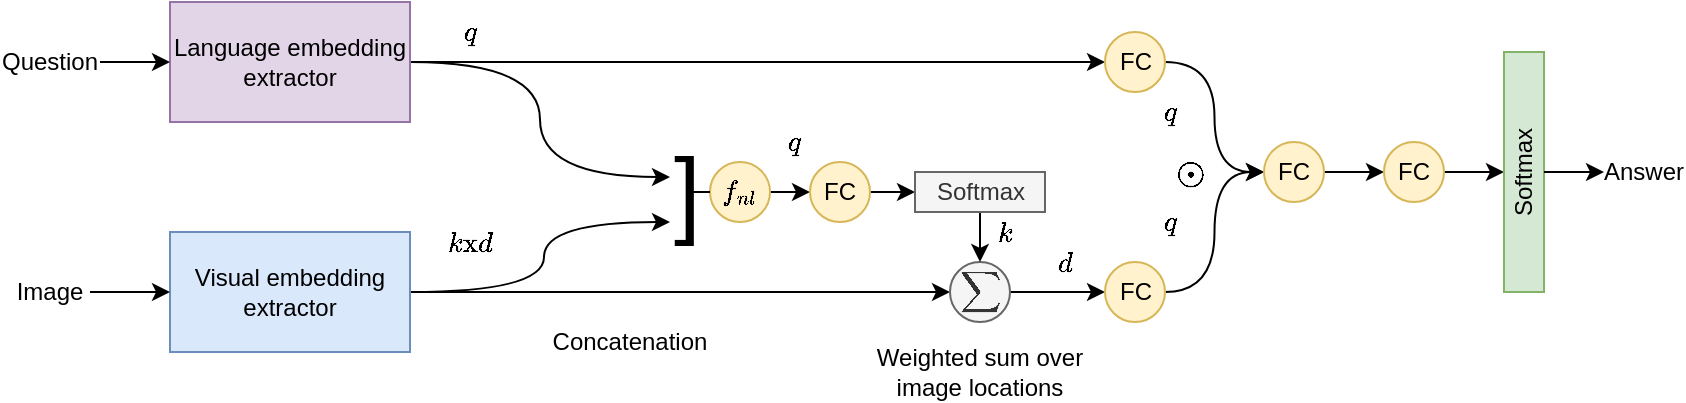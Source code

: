<mxfile version="14.5.1" type="device"><diagram id="X1ebqeEx76shLpIfFsdq" name="Page-1"><mxGraphModel dx="677" dy="391" grid="1" gridSize="10" guides="1" tooltips="1" connect="1" arrows="1" fold="1" page="1" pageScale="1" pageWidth="850" pageHeight="1100" math="1" shadow="0"><root><mxCell id="0"/><mxCell id="1" parent="0"/><mxCell id="L-OGzmF0SOajQtXFvwuB-44" style="edgeStyle=orthogonalEdgeStyle;orthogonalLoop=1;jettySize=auto;html=1;exitX=1;exitY=0.5;exitDx=0;exitDy=0;entryX=0;entryY=1;entryDx=0;entryDy=0;curved=1;" parent="1" source="L-OGzmF0SOajQtXFvwuB-4" target="L-OGzmF0SOajQtXFvwuB-35" edge="1"><mxGeometry relative="1" as="geometry"><Array as="points"><mxPoint x="280" y="155"/><mxPoint x="280" y="120"/></Array></mxGeometry></mxCell><mxCell id="L-OGzmF0SOajQtXFvwuB-52" style="edgeStyle=orthogonalEdgeStyle;rounded=0;orthogonalLoop=1;jettySize=auto;html=1;exitX=1;exitY=0.5;exitDx=0;exitDy=0;entryX=0;entryY=0.5;entryDx=0;entryDy=0;endArrow=classic;endFill=1;" parent="1" source="L-OGzmF0SOajQtXFvwuB-4" target="L-OGzmF0SOajQtXFvwuB-25" edge="1"><mxGeometry relative="1" as="geometry"/></mxCell><mxCell id="L-OGzmF0SOajQtXFvwuB-4" value="Visual embedding extractor" style="rounded=0;whiteSpace=wrap;html=1;fillColor=#dae8fc;strokeColor=#6c8ebf;" parent="1" vertex="1"><mxGeometry x="93" y="125" width="120" height="60" as="geometry"/></mxCell><mxCell id="L-OGzmF0SOajQtXFvwuB-45" style="edgeStyle=orthogonalEdgeStyle;orthogonalLoop=1;jettySize=auto;html=1;exitX=1;exitY=0.5;exitDx=0;exitDy=0;entryX=0;entryY=0.25;entryDx=0;entryDy=0;curved=1;" parent="1" source="L-OGzmF0SOajQtXFvwuB-6" target="L-OGzmF0SOajQtXFvwuB-35" edge="1"><mxGeometry relative="1" as="geometry"/></mxCell><mxCell id="L-OGzmF0SOajQtXFvwuB-50" style="edgeStyle=orthogonalEdgeStyle;rounded=0;orthogonalLoop=1;jettySize=auto;html=1;exitX=1;exitY=0.5;exitDx=0;exitDy=0;entryX=0;entryY=0.5;entryDx=0;entryDy=0;endArrow=classic;endFill=1;" parent="1" source="L-OGzmF0SOajQtXFvwuB-6" target="L-OGzmF0SOajQtXFvwuB-26" edge="1"><mxGeometry relative="1" as="geometry"/></mxCell><mxCell id="L-OGzmF0SOajQtXFvwuB-6" value="Language embedding extractor" style="rounded=0;whiteSpace=wrap;html=1;fillColor=#e1d5e7;strokeColor=#9673a6;" parent="1" vertex="1"><mxGeometry x="93" y="10" width="120" height="60" as="geometry"/></mxCell><mxCell id="L-OGzmF0SOajQtXFvwuB-11" style="edgeStyle=orthogonalEdgeStyle;rounded=0;orthogonalLoop=1;jettySize=auto;html=1;exitX=1;exitY=0.5;exitDx=0;exitDy=0;entryX=0;entryY=0.5;entryDx=0;entryDy=0;" parent="1" source="L-OGzmF0SOajQtXFvwuB-12" target="L-OGzmF0SOajQtXFvwuB-4" edge="1"><mxGeometry relative="1" as="geometry"/></mxCell><mxCell id="L-OGzmF0SOajQtXFvwuB-12" value="Image" style="text;html=1;strokeColor=none;fillColor=none;align=center;verticalAlign=middle;whiteSpace=wrap;rounded=0;" parent="1" vertex="1"><mxGeometry x="13" y="145" width="40" height="20" as="geometry"/></mxCell><mxCell id="L-OGzmF0SOajQtXFvwuB-97" style="edgeStyle=orthogonalEdgeStyle;curved=1;orthogonalLoop=1;jettySize=auto;html=1;exitX=1;exitY=0.5;exitDx=0;exitDy=0;entryX=0;entryY=0.5;entryDx=0;entryDy=0;startArrow=none;startFill=0;endArrow=classic;endFill=1;strokeColor=#000000;fontSize=12;" parent="1" source="L-OGzmF0SOajQtXFvwuB-14" target="L-OGzmF0SOajQtXFvwuB-6" edge="1"><mxGeometry relative="1" as="geometry"/></mxCell><mxCell id="L-OGzmF0SOajQtXFvwuB-14" value="Question" style="text;html=1;strokeColor=none;fillColor=none;align=center;verticalAlign=middle;whiteSpace=wrap;rounded=0;" parent="1" vertex="1"><mxGeometry x="8" y="30" width="50" height="20" as="geometry"/></mxCell><mxCell id="L-OGzmF0SOajQtXFvwuB-47" style="edgeStyle=orthogonalEdgeStyle;rounded=0;orthogonalLoop=1;jettySize=auto;html=1;exitX=1;exitY=0.5;exitDx=0;exitDy=0;entryX=0;entryY=0.5;entryDx=0;entryDy=0;endArrow=classic;endFill=1;" parent="1" source="L-OGzmF0SOajQtXFvwuB-23" target="L-OGzmF0SOajQtXFvwuB-24" edge="1"><mxGeometry relative="1" as="geometry"/></mxCell><mxCell id="L-OGzmF0SOajQtXFvwuB-23" value="$$f_{nl}$$" style="ellipse;whiteSpace=wrap;html=1;aspect=fixed;fillColor=#fff2cc;strokeColor=#d6b656;" parent="1" vertex="1"><mxGeometry x="363" y="90" width="30" height="30" as="geometry"/></mxCell><mxCell id="L-OGzmF0SOajQtXFvwuB-49" style="edgeStyle=orthogonalEdgeStyle;rounded=0;orthogonalLoop=1;jettySize=auto;html=1;exitX=1;exitY=0.5;exitDx=0;exitDy=0;entryX=0;entryY=0.5;entryDx=0;entryDy=0;endArrow=classic;endFill=1;" parent="1" source="L-OGzmF0SOajQtXFvwuB-24" target="L-OGzmF0SOajQtXFvwuB-48" edge="1"><mxGeometry relative="1" as="geometry"/></mxCell><mxCell id="L-OGzmF0SOajQtXFvwuB-24" value="FC" style="ellipse;whiteSpace=wrap;html=1;aspect=fixed;fillColor=#fff2cc;strokeColor=#d6b656;" parent="1" vertex="1"><mxGeometry x="413" y="90" width="30" height="30" as="geometry"/></mxCell><mxCell id="L-OGzmF0SOajQtXFvwuB-55" style="edgeStyle=orthogonalEdgeStyle;rounded=0;orthogonalLoop=1;jettySize=auto;html=1;exitX=1;exitY=0.5;exitDx=0;exitDy=0;entryX=0;entryY=0.5;entryDx=0;entryDy=0;endArrow=classic;endFill=1;" parent="1" source="L-OGzmF0SOajQtXFvwuB-25" target="L-OGzmF0SOajQtXFvwuB-54" edge="1"><mxGeometry relative="1" as="geometry"/></mxCell><mxCell id="L-OGzmF0SOajQtXFvwuB-25" value="$$\sum$$" style="ellipse;whiteSpace=wrap;html=1;aspect=fixed;fillColor=#f5f5f5;strokeColor=#666666;fontColor=#333333;" parent="1" vertex="1"><mxGeometry x="483" y="140" width="30" height="30" as="geometry"/></mxCell><mxCell id="L-OGzmF0SOajQtXFvwuB-62" style="edgeStyle=orthogonalEdgeStyle;curved=1;orthogonalLoop=1;jettySize=auto;html=1;exitX=1;exitY=0.5;exitDx=0;exitDy=0;entryX=0;entryY=0.5;entryDx=0;entryDy=0;endArrow=classic;endFill=1;strokeColor=#000000;" parent="1" source="L-OGzmF0SOajQtXFvwuB-26" target="L-OGzmF0SOajQtXFvwuB-56" edge="1"><mxGeometry relative="1" as="geometry"/></mxCell><mxCell id="L-OGzmF0SOajQtXFvwuB-26" value="FC" style="ellipse;whiteSpace=wrap;html=1;aspect=fixed;fillColor=#fff2cc;strokeColor=#d6b656;" parent="1" vertex="1"><mxGeometry x="560.5" y="25" width="30" height="30" as="geometry"/></mxCell><mxCell id="L-OGzmF0SOajQtXFvwuB-46" style="edgeStyle=orthogonalEdgeStyle;rounded=0;orthogonalLoop=1;jettySize=auto;html=1;exitX=1;exitY=0.5;exitDx=0;exitDy=0;entryX=0;entryY=0.5;entryDx=0;entryDy=0;endArrow=none;endFill=0;" parent="1" source="L-OGzmF0SOajQtXFvwuB-35" target="L-OGzmF0SOajQtXFvwuB-23" edge="1"><mxGeometry relative="1" as="geometry"/></mxCell><mxCell id="L-OGzmF0SOajQtXFvwuB-35" value="&lt;span style=&quot;font-size: 48px&quot;&gt;]&lt;/span&gt;" style="text;html=1;strokeColor=none;fillColor=none;align=left;verticalAlign=middle;whiteSpace=wrap;rounded=0;direction=east;" parent="1" vertex="1"><mxGeometry x="343" y="90" width="10" height="30" as="geometry"/></mxCell><mxCell id="L-OGzmF0SOajQtXFvwuB-51" style="edgeStyle=orthogonalEdgeStyle;rounded=0;orthogonalLoop=1;jettySize=auto;html=1;exitX=0.5;exitY=1;exitDx=0;exitDy=0;entryX=0.5;entryY=0;entryDx=0;entryDy=0;endArrow=classic;endFill=1;" parent="1" source="L-OGzmF0SOajQtXFvwuB-48" target="L-OGzmF0SOajQtXFvwuB-25" edge="1"><mxGeometry relative="1" as="geometry"/></mxCell><mxCell id="L-OGzmF0SOajQtXFvwuB-48" value="Softmax" style="rounded=0;whiteSpace=wrap;html=1;align=center;fillColor=#f5f5f5;strokeColor=#666666;fontColor=#333333;" parent="1" vertex="1"><mxGeometry x="465.5" y="95" width="65" height="20" as="geometry"/></mxCell><mxCell id="L-OGzmF0SOajQtXFvwuB-61" style="edgeStyle=orthogonalEdgeStyle;curved=1;orthogonalLoop=1;jettySize=auto;html=1;exitX=1;exitY=0.5;exitDx=0;exitDy=0;entryX=0;entryY=0.5;entryDx=0;entryDy=0;endArrow=classic;endFill=1;strokeColor=#000000;" parent="1" source="L-OGzmF0SOajQtXFvwuB-54" target="L-OGzmF0SOajQtXFvwuB-56" edge="1"><mxGeometry relative="1" as="geometry"/></mxCell><mxCell id="L-OGzmF0SOajQtXFvwuB-54" value="FC" style="ellipse;whiteSpace=wrap;html=1;aspect=fixed;fillColor=#fff2cc;strokeColor=#d6b656;" parent="1" vertex="1"><mxGeometry x="560.5" y="140" width="30" height="30" as="geometry"/></mxCell><mxCell id="L-OGzmF0SOajQtXFvwuB-64" style="edgeStyle=orthogonalEdgeStyle;curved=1;orthogonalLoop=1;jettySize=auto;html=1;exitX=1;exitY=0.5;exitDx=0;exitDy=0;endArrow=classic;endFill=1;strokeColor=#000000;fontSize=16;" parent="1" source="L-OGzmF0SOajQtXFvwuB-56" target="L-OGzmF0SOajQtXFvwuB-57" edge="1"><mxGeometry relative="1" as="geometry"/></mxCell><mxCell id="L-OGzmF0SOajQtXFvwuB-56" value="FC" style="ellipse;whiteSpace=wrap;html=1;aspect=fixed;fillColor=#fff2cc;strokeColor=#d6b656;" parent="1" vertex="1"><mxGeometry x="640" y="80" width="30" height="30" as="geometry"/></mxCell><mxCell id="L-OGzmF0SOajQtXFvwuB-76" style="edgeStyle=orthogonalEdgeStyle;orthogonalLoop=1;jettySize=auto;html=1;exitX=1;exitY=0.5;exitDx=0;exitDy=0;endArrow=classic;endFill=1;strokeColor=#000000;fontSize=12;rounded=0;" parent="1" source="L-OGzmF0SOajQtXFvwuB-57" target="L-OGzmF0SOajQtXFvwuB-73" edge="1"><mxGeometry relative="1" as="geometry"/></mxCell><mxCell id="L-OGzmF0SOajQtXFvwuB-57" value="FC" style="ellipse;whiteSpace=wrap;html=1;aspect=fixed;fillColor=#fff2cc;strokeColor=#d6b656;" parent="1" vertex="1"><mxGeometry x="700" y="80" width="30" height="30" as="geometry"/></mxCell><mxCell id="L-OGzmF0SOajQtXFvwuB-63" value="&lt;span style=&quot;font-size: 16px; background-color: rgb(255, 255, 255);&quot;&gt;$$ \odot $$&lt;/span&gt;" style="text;html=1;strokeColor=none;fillColor=none;align=center;verticalAlign=middle;whiteSpace=wrap;rounded=0;fontSize=16;" parent="1" vertex="1"><mxGeometry x="583" y="85" width="40" height="20" as="geometry"/></mxCell><mxCell id="L-OGzmF0SOajQtXFvwuB-65" value="&lt;span style=&quot;font-size: 12px&quot;&gt;$$k\text{x}d$$&lt;br&gt;&lt;/span&gt;" style="text;html=1;strokeColor=none;fillColor=none;align=center;verticalAlign=middle;whiteSpace=wrap;rounded=0;fontSize=16;" parent="1" vertex="1"><mxGeometry x="223" y="130" width="40" height="20" as="geometry"/></mxCell><mxCell id="L-OGzmF0SOajQtXFvwuB-66" value="&lt;span style=&quot;font-size: 12px&quot;&gt;$$q$$&lt;br&gt;&lt;/span&gt;" style="text;html=1;strokeColor=none;fillColor=none;align=center;verticalAlign=middle;whiteSpace=wrap;rounded=0;fontSize=16;" parent="1" vertex="1"><mxGeometry x="223" y="25" width="40" height="20" as="geometry"/></mxCell><mxCell id="L-OGzmF0SOajQtXFvwuB-67" value="&lt;span style=&quot;font-size: 12px&quot;&gt;$$q$$&lt;br&gt;&lt;/span&gt;" style="text;html=1;strokeColor=none;fillColor=none;align=center;verticalAlign=middle;whiteSpace=wrap;rounded=0;fontSize=16;" parent="1" vertex="1"><mxGeometry x="385" y="80" width="40" height="20" as="geometry"/></mxCell><mxCell id="L-OGzmF0SOajQtXFvwuB-68" value="&lt;span style=&quot;font-size: 12px&quot;&gt;$$k$$&lt;br&gt;&lt;/span&gt;" style="text;html=1;strokeColor=none;fillColor=none;align=center;verticalAlign=middle;whiteSpace=wrap;rounded=0;fontSize=16;" parent="1" vertex="1"><mxGeometry x="490.5" y="125" width="40" height="20" as="geometry"/></mxCell><mxCell id="L-OGzmF0SOajQtXFvwuB-69" value="&lt;span style=&quot;font-size: 12px&quot;&gt;$$d$$&lt;br&gt;&lt;/span&gt;" style="text;html=1;strokeColor=none;fillColor=none;align=center;verticalAlign=middle;whiteSpace=wrap;rounded=0;fontSize=16;" parent="1" vertex="1"><mxGeometry x="520.5" y="140" width="40" height="20" as="geometry"/></mxCell><mxCell id="L-OGzmF0SOajQtXFvwuB-70" value="&lt;span style=&quot;font-size: 12px&quot;&gt;$$q$$&lt;br&gt;&lt;/span&gt;" style="text;html=1;strokeColor=none;fillColor=none;align=center;verticalAlign=middle;whiteSpace=wrap;rounded=0;fontSize=16;" parent="1" vertex="1"><mxGeometry x="573" y="120" width="40" height="20" as="geometry"/></mxCell><mxCell id="L-OGzmF0SOajQtXFvwuB-71" value="&lt;span style=&quot;font-size: 12px&quot;&gt;$$q$$&lt;br&gt;&lt;/span&gt;" style="text;html=1;strokeColor=none;fillColor=none;align=center;verticalAlign=middle;whiteSpace=wrap;rounded=0;fontSize=16;" parent="1" vertex="1"><mxGeometry x="573" y="65" width="40" height="20" as="geometry"/></mxCell><mxCell id="L-OGzmF0SOajQtXFvwuB-73" value="Softmax" style="rounded=0;whiteSpace=wrap;html=1;fontSize=12;align=center;rotation=-90;fillColor=#d5e8d4;strokeColor=#82b366;" parent="1" vertex="1"><mxGeometry x="710" y="85" width="120" height="20" as="geometry"/></mxCell><mxCell id="L-OGzmF0SOajQtXFvwuB-84" style="edgeStyle=orthogonalEdgeStyle;rounded=0;orthogonalLoop=1;jettySize=auto;html=1;exitX=0;exitY=0.5;exitDx=0;exitDy=0;entryX=0.5;entryY=1;entryDx=0;entryDy=0;endArrow=none;endFill=0;strokeColor=#000000;fontSize=12;startArrow=classic;startFill=1;" parent="1" source="L-OGzmF0SOajQtXFvwuB-83" target="L-OGzmF0SOajQtXFvwuB-73" edge="1"><mxGeometry relative="1" as="geometry"/></mxCell><mxCell id="L-OGzmF0SOajQtXFvwuB-83" value="Answer" style="text;html=1;strokeColor=none;fillColor=none;align=center;verticalAlign=middle;whiteSpace=wrap;rounded=0;fontSize=12;" parent="1" vertex="1"><mxGeometry x="810" y="85" width="40" height="20" as="geometry"/></mxCell><mxCell id="L-OGzmF0SOajQtXFvwuB-93" value="Weighted sum over image locations" style="text;html=1;strokeColor=none;fillColor=none;align=center;verticalAlign=middle;whiteSpace=wrap;rounded=0;fontSize=12;" parent="1" vertex="1"><mxGeometry x="428" y="185" width="140" height="20" as="geometry"/></mxCell><mxCell id="L-OGzmF0SOajQtXFvwuB-94" value="Concatenation" style="text;html=1;strokeColor=none;fillColor=none;align=center;verticalAlign=middle;whiteSpace=wrap;rounded=0;fontSize=12;" parent="1" vertex="1"><mxGeometry x="283" y="170" width="80" height="20" as="geometry"/></mxCell></root></mxGraphModel></diagram></mxfile>